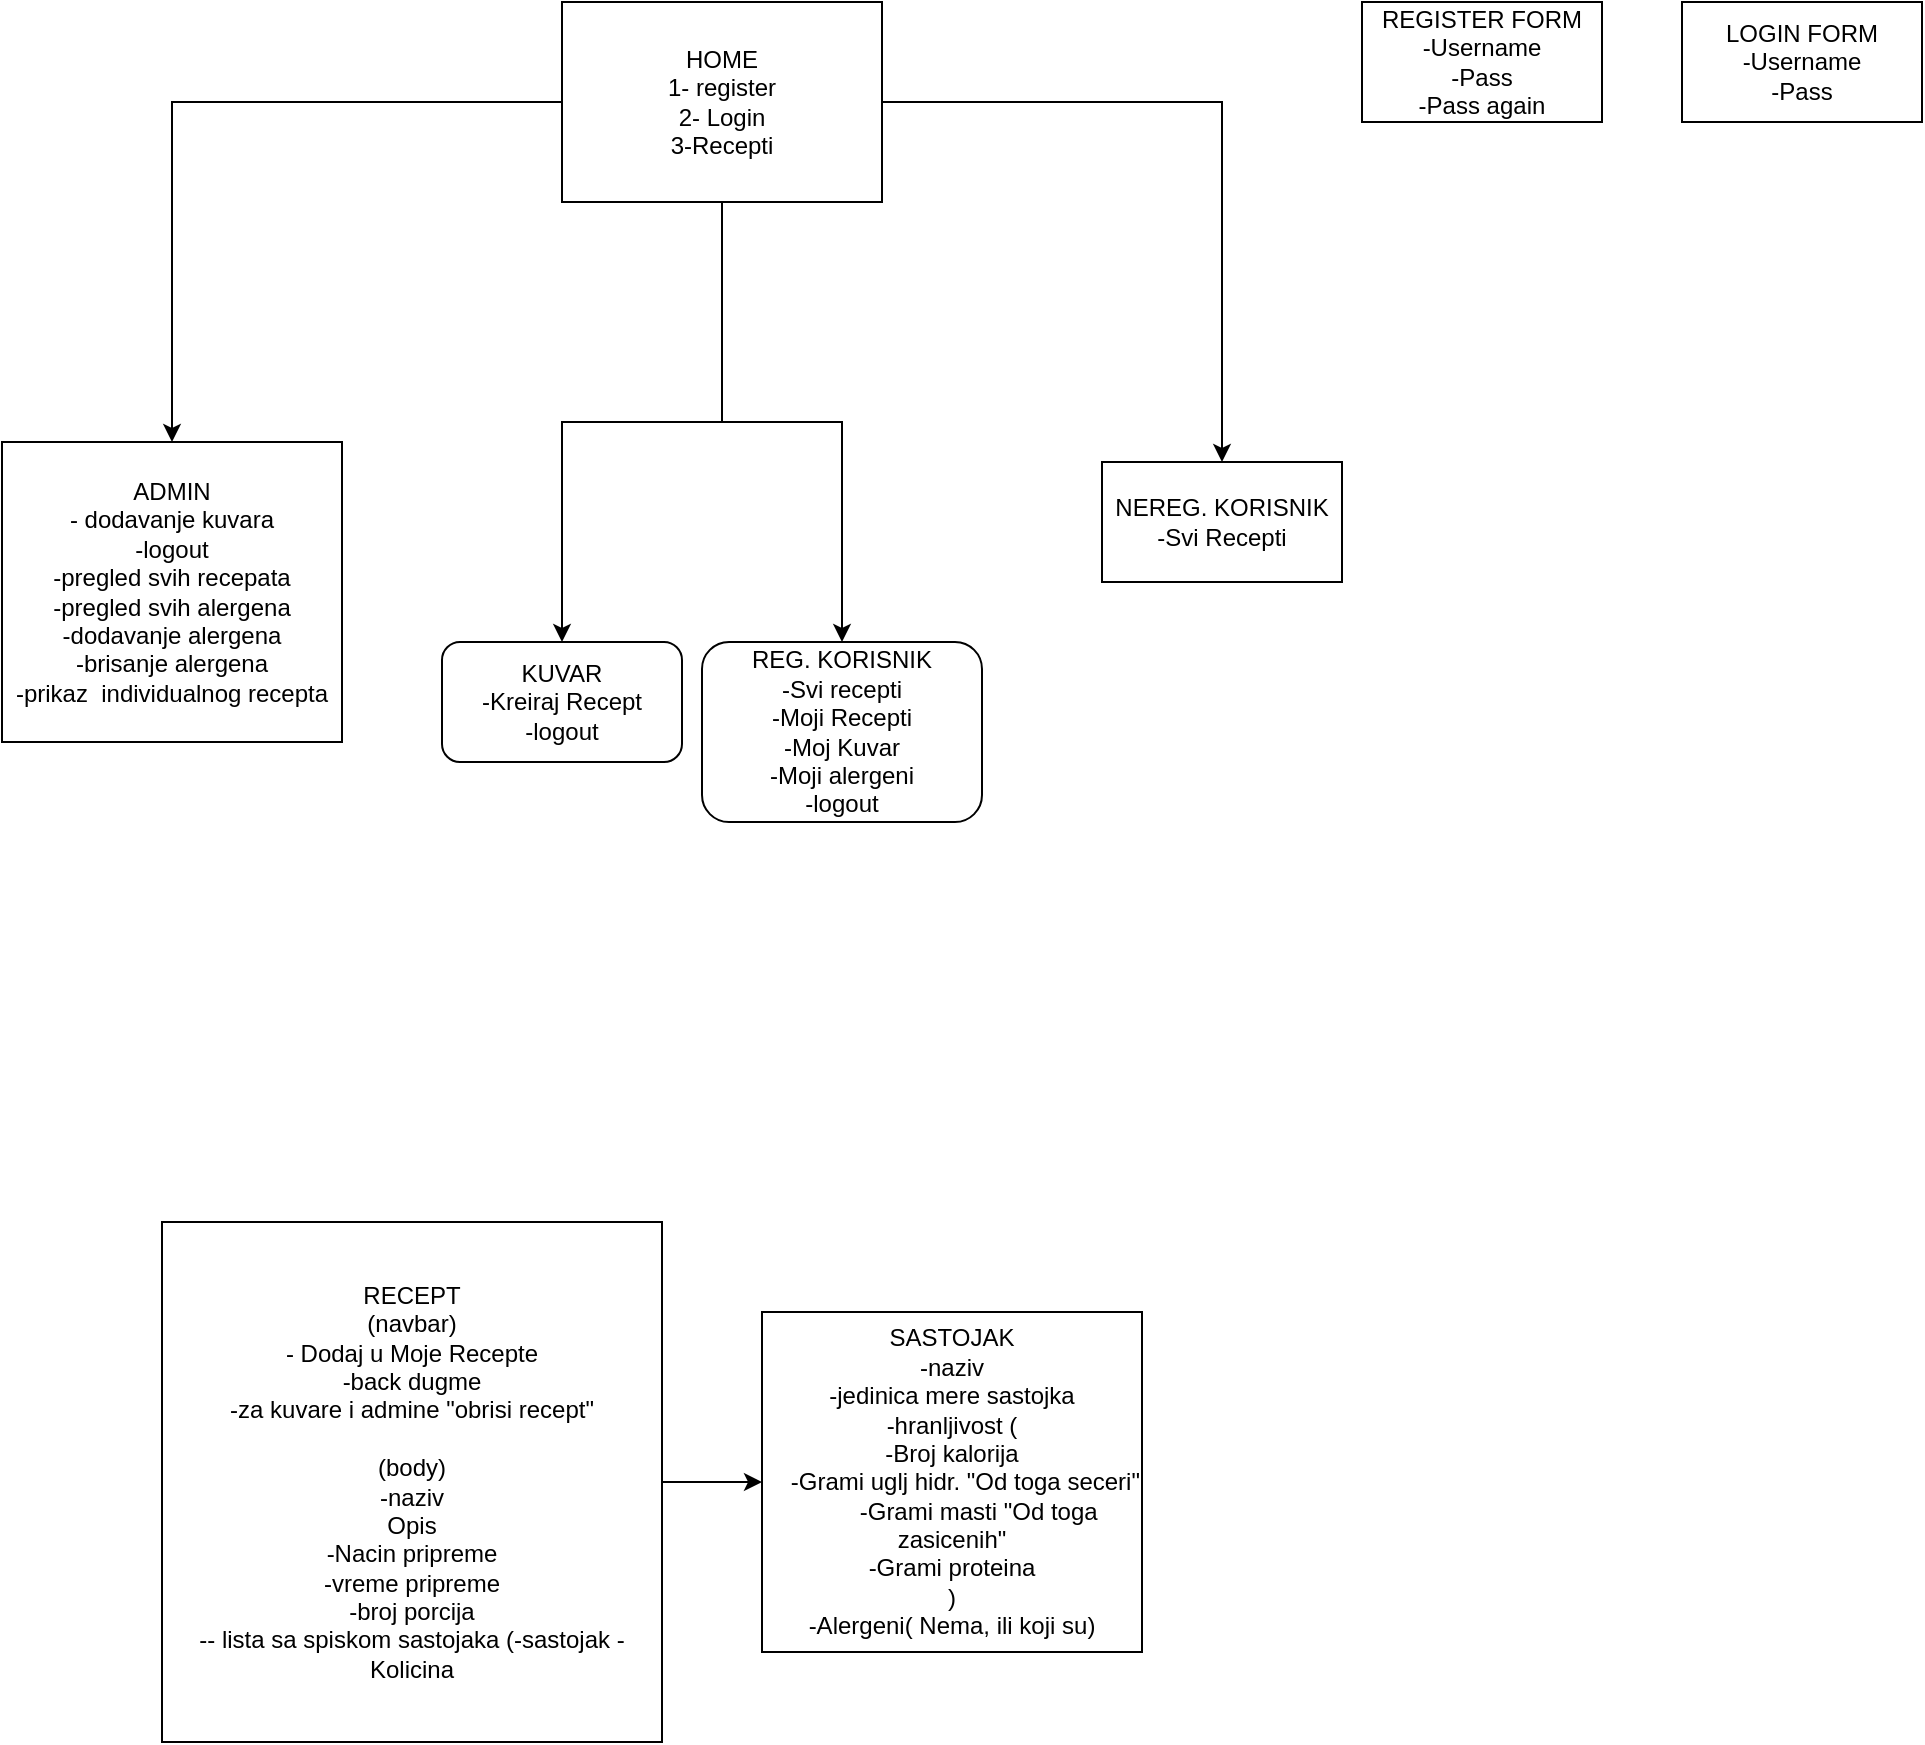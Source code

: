 <mxfile version="21.6.1" type="device">
  <diagram name="Page-1" id="aZoYFjF4gJ09JiYEHbDs">
    <mxGraphModel dx="1418" dy="820" grid="1" gridSize="10" guides="1" tooltips="1" connect="1" arrows="1" fold="1" page="1" pageScale="1" pageWidth="1169" pageHeight="1654" math="0" shadow="0">
      <root>
        <mxCell id="0" />
        <mxCell id="1" parent="0" />
        <mxCell id="RLZwI48CuLSAFzdiG5ye-3" style="edgeStyle=orthogonalEdgeStyle;rounded=0;orthogonalLoop=1;jettySize=auto;html=1;" parent="1" source="RLZwI48CuLSAFzdiG5ye-1" target="RLZwI48CuLSAFzdiG5ye-2" edge="1">
          <mxGeometry relative="1" as="geometry" />
        </mxCell>
        <mxCell id="RLZwI48CuLSAFzdiG5ye-5" style="edgeStyle=orthogonalEdgeStyle;rounded=0;orthogonalLoop=1;jettySize=auto;html=1;entryX=0.5;entryY=0;entryDx=0;entryDy=0;" parent="1" source="RLZwI48CuLSAFzdiG5ye-1" target="RLZwI48CuLSAFzdiG5ye-4" edge="1">
          <mxGeometry relative="1" as="geometry" />
        </mxCell>
        <mxCell id="RLZwI48CuLSAFzdiG5ye-7" style="edgeStyle=orthogonalEdgeStyle;rounded=0;orthogonalLoop=1;jettySize=auto;html=1;entryX=0.5;entryY=0;entryDx=0;entryDy=0;" parent="1" source="RLZwI48CuLSAFzdiG5ye-1" target="RLZwI48CuLSAFzdiG5ye-6" edge="1">
          <mxGeometry relative="1" as="geometry" />
        </mxCell>
        <mxCell id="RLZwI48CuLSAFzdiG5ye-9" style="edgeStyle=orthogonalEdgeStyle;rounded=0;orthogonalLoop=1;jettySize=auto;html=1;" parent="1" source="RLZwI48CuLSAFzdiG5ye-1" target="RLZwI48CuLSAFzdiG5ye-8" edge="1">
          <mxGeometry relative="1" as="geometry" />
        </mxCell>
        <mxCell id="RLZwI48CuLSAFzdiG5ye-1" value="HOME&lt;br&gt;1- register&lt;br&gt;2- Login&lt;br&gt;3-Recepti" style="rounded=0;whiteSpace=wrap;html=1;" parent="1" vertex="1">
          <mxGeometry x="330" y="30" width="160" height="100" as="geometry" />
        </mxCell>
        <mxCell id="RLZwI48CuLSAFzdiG5ye-2" value="ADMIN&lt;br&gt;- dodavanje kuvara&lt;br&gt;-logout&lt;br&gt;-pregled svih recepata&lt;br&gt;-pregled svih alergena&lt;br&gt;-dodavanje alergena&lt;br&gt;-brisanje alergena&lt;br&gt;-prikaz&amp;nbsp; individualnog recepta" style="rounded=0;whiteSpace=wrap;html=1;" parent="1" vertex="1">
          <mxGeometry x="50" y="250" width="170" height="150" as="geometry" />
        </mxCell>
        <mxCell id="RLZwI48CuLSAFzdiG5ye-4" value="KUVAR&lt;br&gt;-Kreiraj Recept&lt;br&gt;-logout" style="rounded=1;whiteSpace=wrap;html=1;" parent="1" vertex="1">
          <mxGeometry x="270" y="350" width="120" height="60" as="geometry" />
        </mxCell>
        <mxCell id="RLZwI48CuLSAFzdiG5ye-6" value="REG. KORISNIK&lt;br&gt;-Svi recepti&lt;br&gt;-Moji Recepti&lt;br&gt;-Moj Kuvar&lt;br&gt;-Moji alergeni&lt;br&gt;-logout" style="rounded=1;whiteSpace=wrap;html=1;" parent="1" vertex="1">
          <mxGeometry x="400" y="350" width="140" height="90" as="geometry" />
        </mxCell>
        <mxCell id="RLZwI48CuLSAFzdiG5ye-8" value="NEREG. KORISNIK&lt;br&gt;-Svi Recepti" style="rounded=0;whiteSpace=wrap;html=1;" parent="1" vertex="1">
          <mxGeometry x="600" y="260" width="120" height="60" as="geometry" />
        </mxCell>
        <mxCell id="RLZwI48CuLSAFzdiG5ye-12" style="edgeStyle=orthogonalEdgeStyle;rounded=0;orthogonalLoop=1;jettySize=auto;html=1;entryX=0;entryY=0.5;entryDx=0;entryDy=0;" parent="1" source="RLZwI48CuLSAFzdiG5ye-10" target="RLZwI48CuLSAFzdiG5ye-11" edge="1">
          <mxGeometry relative="1" as="geometry" />
        </mxCell>
        <mxCell id="RLZwI48CuLSAFzdiG5ye-10" value="RECEPT&lt;br&gt;(navbar)&lt;br&gt;- Dodaj u Moje Recepte&lt;br&gt;-back dugme&lt;br&gt;-za kuvare i admine &quot;obrisi recept&quot;&lt;br&gt;&lt;br&gt;(body)&lt;br&gt;-naziv&lt;br&gt;Opis&lt;br&gt;-Nacin pripreme&lt;br&gt;-vreme pripreme&lt;br&gt;-broj porcija&lt;br&gt;-- lista sa spiskom sastojaka (-sastojak - Kolicina" style="rounded=0;whiteSpace=wrap;html=1;" parent="1" vertex="1">
          <mxGeometry x="130" y="640" width="250" height="260" as="geometry" />
        </mxCell>
        <mxCell id="RLZwI48CuLSAFzdiG5ye-11" value="SASTOJAK&lt;br&gt;-naziv&lt;br style=&quot;border-color: var(--border-color);&quot;&gt;-jedinica mere sastojka&lt;br style=&quot;border-color: var(--border-color);&quot;&gt;-hranljivost (&lt;br style=&quot;border-color: var(--border-color);&quot;&gt;-Broj kalorija&lt;br style=&quot;border-color: var(--border-color);&quot;&gt;&#x9;&lt;span style=&quot;border-color: var(--border-color);&quot;&gt;&lt;span style=&quot;white-space: pre;&quot;&gt;&amp;nbsp;&amp;nbsp;&amp;nbsp;&amp;nbsp;&lt;/span&gt;&lt;/span&gt;-Grami uglj hidr. &quot;Od toga seceri&quot;&lt;br style=&quot;border-color: var(--border-color);&quot;&gt;&lt;span style=&quot;border-color: var(--border-color);&quot;&gt;&lt;span style=&quot;white-space: pre;&quot;&gt;&amp;nbsp;&amp;nbsp;&amp;nbsp;&amp;nbsp;&lt;/span&gt;&lt;/span&gt;&lt;span style=&quot;border-color: var(--border-color);&quot;&gt;&lt;span style=&quot;white-space: pre;&quot;&gt;&amp;nbsp;&amp;nbsp;&amp;nbsp;&amp;nbsp;&lt;/span&gt;&lt;/span&gt;-Grami masti &quot;Od toga zasicenih&quot;&lt;br style=&quot;border-color: var(--border-color);&quot;&gt;-Grami proteina&lt;br style=&quot;border-color: var(--border-color);&quot;&gt;)&lt;br style=&quot;border-color: var(--border-color);&quot;&gt;-Alergeni( Nema, ili koji su)" style="rounded=0;whiteSpace=wrap;html=1;" parent="1" vertex="1">
          <mxGeometry x="430" y="685" width="190" height="170" as="geometry" />
        </mxCell>
        <mxCell id="RLZwI48CuLSAFzdiG5ye-13" value="REGISTER FORM&lt;br&gt;-Username&lt;br&gt;-Pass&lt;br&gt;-Pass again" style="rounded=0;whiteSpace=wrap;html=1;" parent="1" vertex="1">
          <mxGeometry x="730" y="30" width="120" height="60" as="geometry" />
        </mxCell>
        <mxCell id="RLZwI48CuLSAFzdiG5ye-14" value="LOGIN FORM&lt;br&gt;-Username&lt;br&gt;-Pass" style="rounded=0;whiteSpace=wrap;html=1;" parent="1" vertex="1">
          <mxGeometry x="890" y="30" width="120" height="60" as="geometry" />
        </mxCell>
      </root>
    </mxGraphModel>
  </diagram>
</mxfile>
